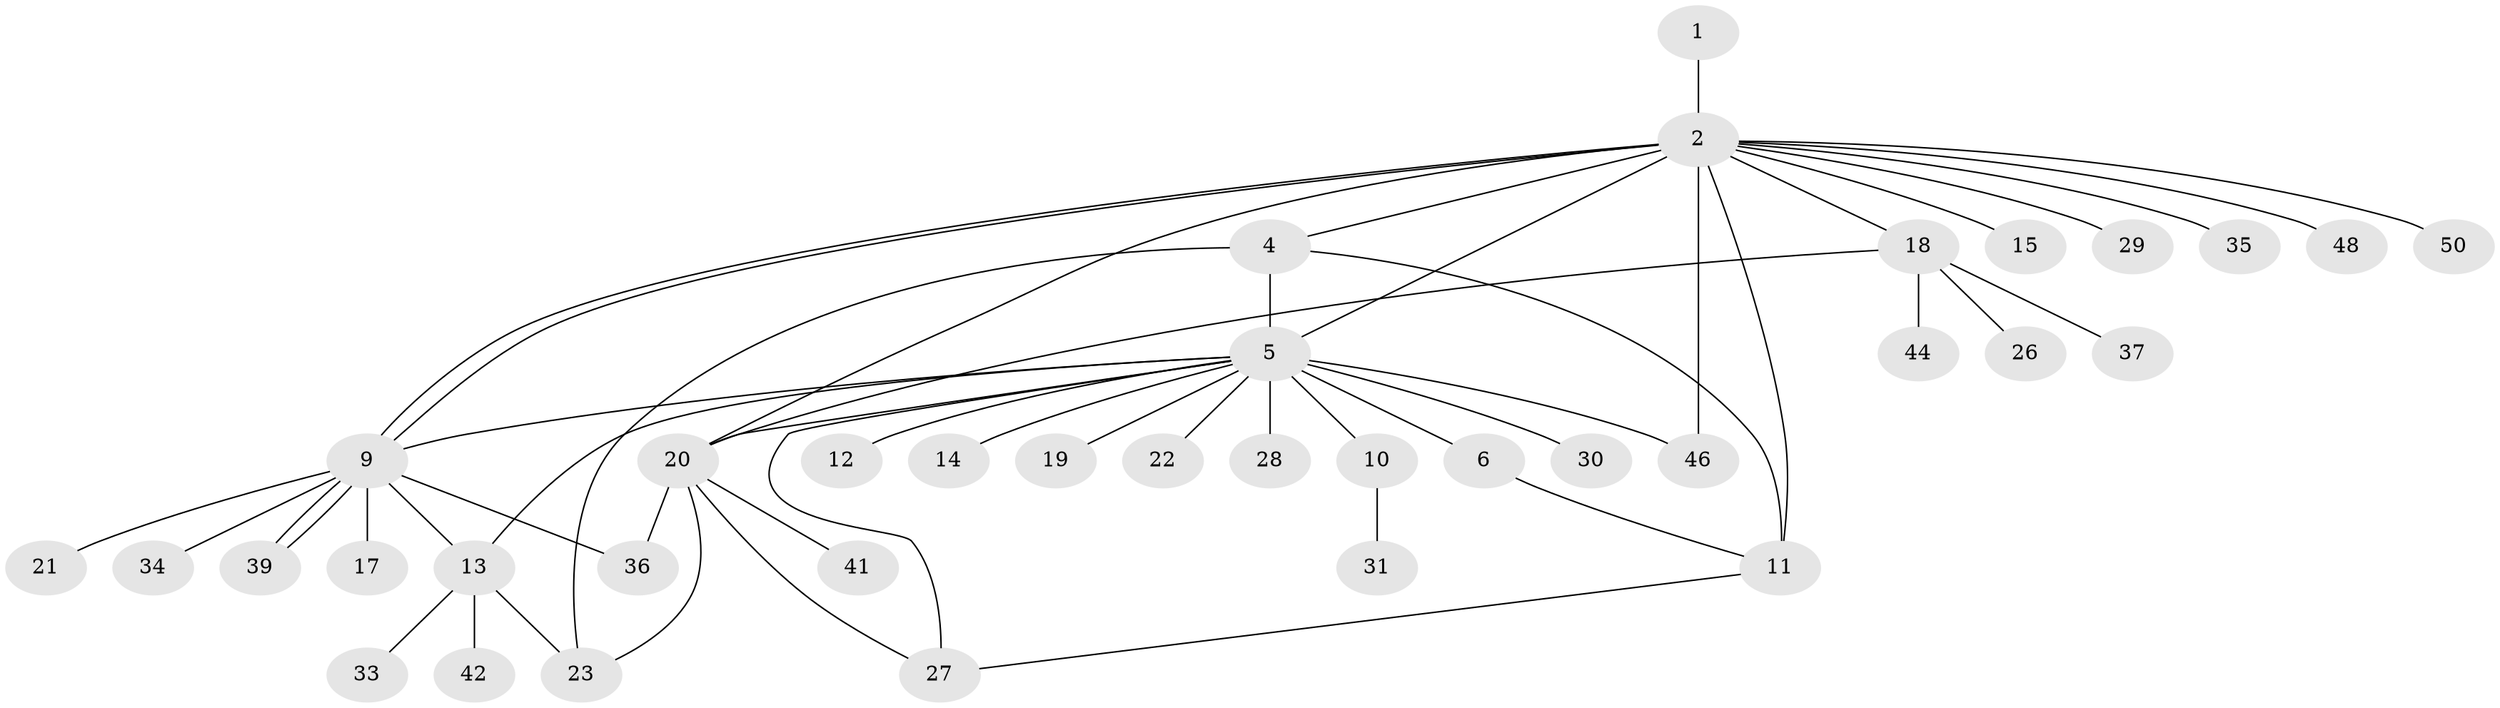 // original degree distribution, {2: 0.18, 14: 0.02, 7: 0.04, 6: 0.04, 3: 0.12, 13: 0.02, 1: 0.48, 10: 0.02, 4: 0.02, 5: 0.06}
// Generated by graph-tools (version 1.1) at 2025/41/03/06/25 10:41:45]
// undirected, 37 vertices, 51 edges
graph export_dot {
graph [start="1"]
  node [color=gray90,style=filled];
  1 [super="+8"];
  2 [super="+3"];
  4 [super="+43"];
  5 [super="+7"];
  6 [super="+32"];
  9 [super="+25"];
  10;
  11 [super="+16"];
  12;
  13 [super="+45"];
  14;
  15;
  17 [super="+38"];
  18 [super="+47"];
  19;
  20 [super="+24"];
  21;
  22;
  23;
  26;
  27 [super="+49"];
  28;
  29;
  30;
  31 [super="+40"];
  33;
  34;
  35;
  36;
  37;
  39;
  41;
  42;
  44;
  46;
  48;
  50;
  1 -- 2;
  2 -- 5 [weight=3];
  2 -- 9;
  2 -- 9;
  2 -- 11 [weight=2];
  2 -- 18;
  2 -- 35;
  2 -- 46;
  2 -- 48;
  2 -- 50;
  2 -- 4;
  2 -- 20 [weight=2];
  2 -- 29;
  2 -- 15;
  4 -- 5 [weight=2];
  4 -- 11;
  4 -- 23;
  5 -- 6;
  5 -- 10;
  5 -- 20;
  5 -- 22;
  5 -- 9;
  5 -- 12;
  5 -- 13;
  5 -- 14;
  5 -- 46;
  5 -- 19;
  5 -- 28;
  5 -- 30;
  5 -- 27;
  6 -- 11;
  9 -- 13;
  9 -- 17;
  9 -- 21;
  9 -- 34;
  9 -- 39 [weight=2];
  9 -- 39;
  9 -- 36;
  10 -- 31;
  11 -- 27;
  13 -- 33;
  13 -- 42;
  13 -- 23;
  18 -- 26;
  18 -- 37;
  18 -- 44;
  18 -- 20;
  20 -- 36;
  20 -- 41;
  20 -- 23;
  20 -- 27;
}
